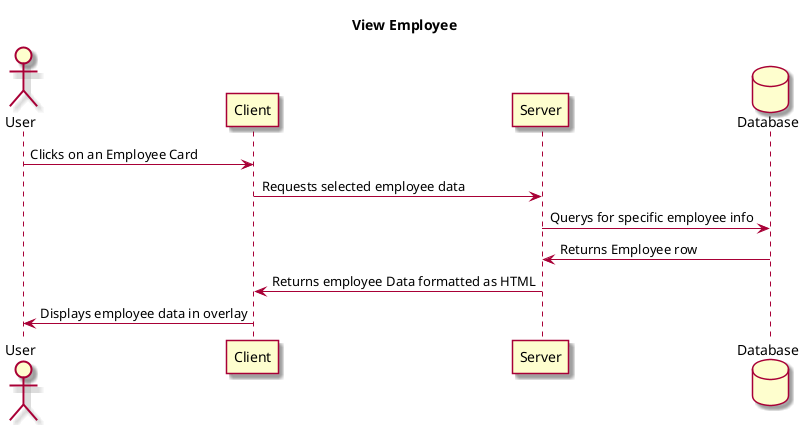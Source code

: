 @startuml

skin rose

title View Employee

Actor User
Participant Client 
Participant Server
Database Database AS DB

User -> Client: Clicks on an Employee Card
Client -> Server: Requests selected employee data
Server -> DB: Querys for specific employee info
DB -> Server: Returns Employee row
Server -> Client: Returns employee Data formatted as HTML
Client -> User: Displays employee data in overlay

@enduml